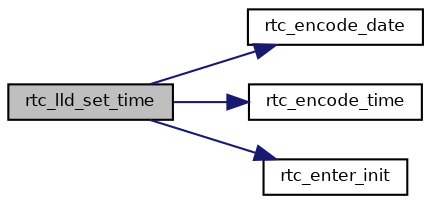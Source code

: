 digraph "rtc_lld_set_time"
{
  bgcolor="transparent";
  edge [fontname="Helvetica",fontsize="8",labelfontname="Helvetica",labelfontsize="8"];
  node [fontname="Helvetica",fontsize="8",shape=record];
  rankdir="LR";
  Node10 [label="rtc_lld_set_time",height=0.2,width=0.4,color="black", fillcolor="grey75", style="filled", fontcolor="black"];
  Node10 -> Node11 [color="midnightblue",fontsize="8",style="solid",fontname="Helvetica"];
  Node11 [label="rtc_encode_date",height=0.2,width=0.4,color="black",URL="$group___r_t_c.html#gad7cc62b9d0c01d621df5bc4ee5cc4574",tooltip="Converts a date from timespec to DR register encoding. "];
  Node10 -> Node12 [color="midnightblue",fontsize="8",style="solid",fontname="Helvetica"];
  Node12 [label="rtc_encode_time",height=0.2,width=0.4,color="black",URL="$group___r_t_c.html#gab4616873e85eae7352deacc195f5d164",tooltip="Converts time from timespec to TR register encoding. "];
  Node10 -> Node13 [color="midnightblue",fontsize="8",style="solid",fontname="Helvetica"];
  Node13 [label="rtc_enter_init",height=0.2,width=0.4,color="black",URL="$group___r_t_c.html#ga2cbfcf70b0ad8d7f18c6f90949946a28",tooltip="Beginning of configuration procedure. "];
}
